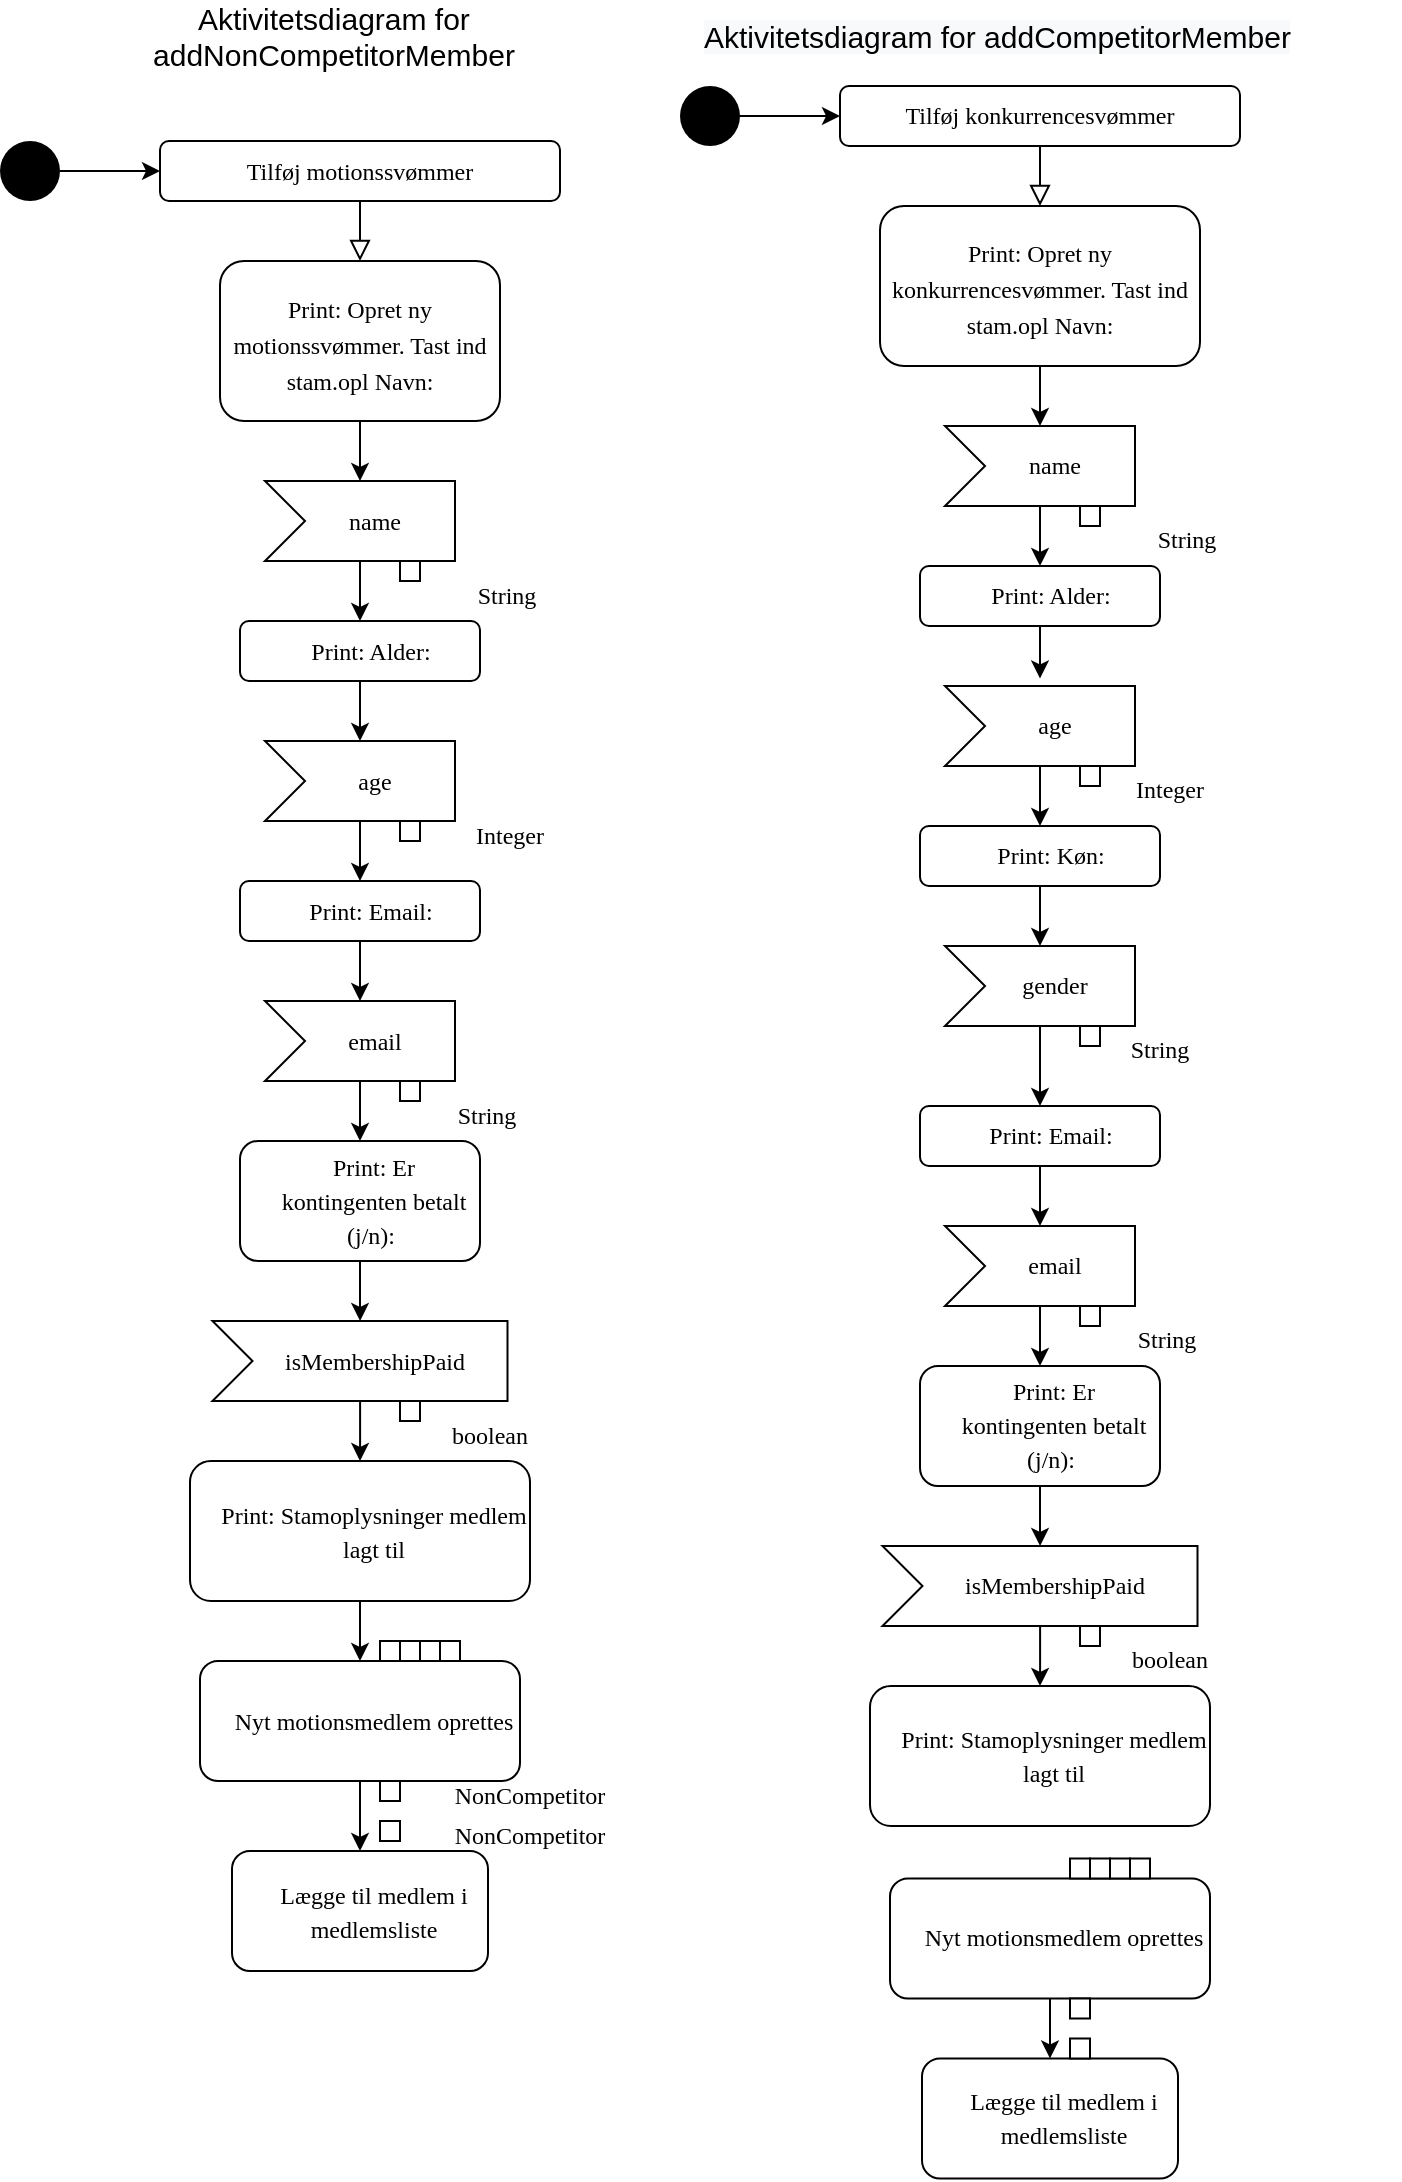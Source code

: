 <mxfile version="17.4.6" type="github">
  <diagram id="C5RBs43oDa-KdzZeNtuy" name="Page-1">
    <mxGraphModel dx="1081" dy="659" grid="1" gridSize="10" guides="1" tooltips="1" connect="1" arrows="1" fold="1" page="1" pageScale="1" pageWidth="827" pageHeight="1169" math="0" shadow="0">
      <root>
        <mxCell id="WIyWlLk6GJQsqaUBKTNV-0" />
        <mxCell id="WIyWlLk6GJQsqaUBKTNV-1" parent="WIyWlLk6GJQsqaUBKTNV-0" />
        <mxCell id="WIyWlLk6GJQsqaUBKTNV-2" value="" style="rounded=0;html=1;jettySize=auto;orthogonalLoop=1;fontSize=11;endArrow=block;endFill=0;endSize=8;strokeWidth=1;shadow=0;labelBackgroundColor=none;edgeStyle=orthogonalEdgeStyle;fontFamily=Lucida Console;" parent="WIyWlLk6GJQsqaUBKTNV-1" source="WIyWlLk6GJQsqaUBKTNV-3" edge="1">
          <mxGeometry relative="1" as="geometry">
            <mxPoint x="200" y="147.5" as="targetPoint" />
          </mxGeometry>
        </mxCell>
        <mxCell id="WIyWlLk6GJQsqaUBKTNV-3" value="&lt;div style=&quot;background-color: rgb(255, 255, 255);&quot;&gt;Tilføj motionssvømmer&lt;/div&gt;" style="rounded=1;whiteSpace=wrap;html=1;fontSize=12;glass=0;strokeWidth=1;shadow=0;fontFamily=Lucida Console;" parent="WIyWlLk6GJQsqaUBKTNV-1" vertex="1">
          <mxGeometry x="100" y="87.5" width="200" height="30" as="geometry" />
        </mxCell>
        <mxCell id="IRePbEhJJhgFrzdcHoTZ-1" value="" style="edgeStyle=orthogonalEdgeStyle;rounded=0;orthogonalLoop=1;jettySize=auto;html=1;fontFamily=Lucida Console;" edge="1" parent="WIyWlLk6GJQsqaUBKTNV-1" source="IRePbEhJJhgFrzdcHoTZ-0" target="WIyWlLk6GJQsqaUBKTNV-3">
          <mxGeometry relative="1" as="geometry" />
        </mxCell>
        <mxCell id="IRePbEhJJhgFrzdcHoTZ-0" value="" style="ellipse;fillColor=#000000;strokeColor=none;fontFamily=Lucida Console;" vertex="1" parent="WIyWlLk6GJQsqaUBKTNV-1">
          <mxGeometry x="20" y="87.5" width="30" height="30" as="geometry" />
        </mxCell>
        <mxCell id="IRePbEhJJhgFrzdcHoTZ-2" value="&lt;font style=&quot;font-size: 15px&quot; face=&quot;Helvetica&quot;&gt;Aktivitetsdiagram for addNonCompetitorMember&lt;/font&gt;" style="text;html=1;strokeColor=none;fillColor=none;align=center;verticalAlign=middle;whiteSpace=wrap;rounded=0;fontFamily=Lucida Console;" vertex="1" parent="WIyWlLk6GJQsqaUBKTNV-1">
          <mxGeometry x="34" y="20" width="306" height="30" as="geometry" />
        </mxCell>
        <mxCell id="IRePbEhJJhgFrzdcHoTZ-5" value="" style="edgeStyle=orthogonalEdgeStyle;rounded=0;orthogonalLoop=1;jettySize=auto;html=1;fontSize=15;fontFamily=Lucida Console;" edge="1" parent="WIyWlLk6GJQsqaUBKTNV-1" source="IRePbEhJJhgFrzdcHoTZ-3" target="IRePbEhJJhgFrzdcHoTZ-4">
          <mxGeometry relative="1" as="geometry" />
        </mxCell>
        <mxCell id="IRePbEhJJhgFrzdcHoTZ-3" value="&lt;font style=&quot;font-size: 12px&quot;&gt;Print: Opret ny motionssvømmer. Tast ind stam.opl Navn:&lt;/font&gt;" style="rounded=1;whiteSpace=wrap;html=1;fontSize=15;fontFamily=Lucida Console;" vertex="1" parent="WIyWlLk6GJQsqaUBKTNV-1">
          <mxGeometry x="130" y="147.5" width="140" height="80" as="geometry" />
        </mxCell>
        <mxCell id="IRePbEhJJhgFrzdcHoTZ-7" value="" style="edgeStyle=orthogonalEdgeStyle;rounded=0;orthogonalLoop=1;jettySize=auto;html=1;fontSize=15;fontFamily=Lucida Console;" edge="1" parent="WIyWlLk6GJQsqaUBKTNV-1" source="IRePbEhJJhgFrzdcHoTZ-4" target="IRePbEhJJhgFrzdcHoTZ-6">
          <mxGeometry relative="1" as="geometry" />
        </mxCell>
        <mxCell id="IRePbEhJJhgFrzdcHoTZ-4" value="&lt;div style=&quot;font-size: 12px; background-color: rgb(255, 255, 255);&quot;&gt;name&lt;/div&gt;" style="html=1;shape=mxgraph.infographic.ribbonSimple;notch1=20;notch2=0;align=center;verticalAlign=middle;fontSize=14;fontStyle=0;fillColor=#FFFFFF;flipH=0;spacingRight=0;spacingLeft=14;shadow=0;fontFamily=Lucida Console;" vertex="1" parent="WIyWlLk6GJQsqaUBKTNV-1">
          <mxGeometry x="152.5" y="257.5" width="95" height="40" as="geometry" />
        </mxCell>
        <mxCell id="IRePbEhJJhgFrzdcHoTZ-11" value="" style="edgeStyle=orthogonalEdgeStyle;rounded=0;orthogonalLoop=1;jettySize=auto;html=1;fontSize=15;fontFamily=Lucida Console;" edge="1" parent="WIyWlLk6GJQsqaUBKTNV-1" source="IRePbEhJJhgFrzdcHoTZ-6" target="IRePbEhJJhgFrzdcHoTZ-10">
          <mxGeometry relative="1" as="geometry" />
        </mxCell>
        <mxCell id="IRePbEhJJhgFrzdcHoTZ-6" value="&lt;font style=&quot;font-size: 12px&quot;&gt;Print: Alder:&amp;nbsp;&lt;/font&gt;" style="rounded=1;whiteSpace=wrap;html=1;fontSize=14;fillColor=#FFFFFF;fontStyle=0;spacingRight=0;spacingLeft=14;shadow=0;fontFamily=Lucida Console;" vertex="1" parent="WIyWlLk6GJQsqaUBKTNV-1">
          <mxGeometry x="140" y="327.5" width="120" height="30" as="geometry" />
        </mxCell>
        <mxCell id="IRePbEhJJhgFrzdcHoTZ-8" value="" style="rounded=0;whiteSpace=wrap;html=1;fontSize=15;fontFamily=Lucida Console;" vertex="1" parent="WIyWlLk6GJQsqaUBKTNV-1">
          <mxGeometry x="220" y="297.5" width="10" height="10" as="geometry" />
        </mxCell>
        <mxCell id="IRePbEhJJhgFrzdcHoTZ-9" value="&lt;font style=&quot;font-size: 12px&quot;&gt;String&amp;nbsp;&lt;/font&gt;" style="text;html=1;strokeColor=none;fillColor=none;align=center;verticalAlign=middle;whiteSpace=wrap;rounded=0;fontSize=15;fontFamily=Lucida Console;" vertex="1" parent="WIyWlLk6GJQsqaUBKTNV-1">
          <mxGeometry x="240" y="297.5" width="70" height="30" as="geometry" />
        </mxCell>
        <mxCell id="IRePbEhJJhgFrzdcHoTZ-13" value="" style="edgeStyle=orthogonalEdgeStyle;rounded=0;orthogonalLoop=1;jettySize=auto;html=1;fontSize=15;fontFamily=Lucida Console;" edge="1" parent="WIyWlLk6GJQsqaUBKTNV-1" source="IRePbEhJJhgFrzdcHoTZ-10" target="IRePbEhJJhgFrzdcHoTZ-12">
          <mxGeometry relative="1" as="geometry" />
        </mxCell>
        <mxCell id="IRePbEhJJhgFrzdcHoTZ-10" value="&lt;div style=&quot;font-size: 12px; background-color: rgb(255, 255, 255);&quot;&gt;age&lt;/div&gt;" style="html=1;shape=mxgraph.infographic.ribbonSimple;notch1=20;notch2=0;align=center;verticalAlign=middle;fontSize=14;fontStyle=0;fillColor=#FFFFFF;flipH=0;spacingRight=0;spacingLeft=14;shadow=0;fontFamily=Lucida Console;" vertex="1" parent="WIyWlLk6GJQsqaUBKTNV-1">
          <mxGeometry x="152.5" y="387.5" width="95" height="40" as="geometry" />
        </mxCell>
        <mxCell id="IRePbEhJJhgFrzdcHoTZ-20" value="" style="edgeStyle=orthogonalEdgeStyle;rounded=0;orthogonalLoop=1;jettySize=auto;html=1;fontSize=15;fontFamily=Lucida Console;" edge="1" parent="WIyWlLk6GJQsqaUBKTNV-1" source="IRePbEhJJhgFrzdcHoTZ-12" target="IRePbEhJJhgFrzdcHoTZ-14">
          <mxGeometry relative="1" as="geometry" />
        </mxCell>
        <mxCell id="IRePbEhJJhgFrzdcHoTZ-12" value="&lt;font style=&quot;font-size: 12px&quot;&gt;Print: Email:&amp;nbsp;&lt;/font&gt;" style="rounded=1;whiteSpace=wrap;html=1;fontSize=14;fillColor=#FFFFFF;fontStyle=0;spacingRight=0;spacingLeft=14;shadow=0;fontFamily=Lucida Console;" vertex="1" parent="WIyWlLk6GJQsqaUBKTNV-1">
          <mxGeometry x="140" y="457.5" width="120" height="30" as="geometry" />
        </mxCell>
        <mxCell id="IRePbEhJJhgFrzdcHoTZ-25" value="" style="edgeStyle=orthogonalEdgeStyle;rounded=0;orthogonalLoop=1;jettySize=auto;html=1;fontSize=15;fontFamily=Lucida Console;" edge="1" parent="WIyWlLk6GJQsqaUBKTNV-1" source="IRePbEhJJhgFrzdcHoTZ-14" target="IRePbEhJJhgFrzdcHoTZ-24">
          <mxGeometry relative="1" as="geometry" />
        </mxCell>
        <mxCell id="IRePbEhJJhgFrzdcHoTZ-14" value="&lt;div style=&quot;font-size: 12px; background-color: rgb(255, 255, 255);&quot;&gt;email&lt;/div&gt;" style="html=1;shape=mxgraph.infographic.ribbonSimple;notch1=20;notch2=0;align=center;verticalAlign=middle;fontSize=14;fontStyle=0;fillColor=#FFFFFF;flipH=0;spacingRight=0;spacingLeft=14;shadow=0;fontFamily=Lucida Console;" vertex="1" parent="WIyWlLk6GJQsqaUBKTNV-1">
          <mxGeometry x="152.5" y="517.5" width="95" height="40" as="geometry" />
        </mxCell>
        <mxCell id="IRePbEhJJhgFrzdcHoTZ-15" value="" style="rounded=0;whiteSpace=wrap;html=1;fontSize=15;fontFamily=Lucida Console;" vertex="1" parent="WIyWlLk6GJQsqaUBKTNV-1">
          <mxGeometry x="220" y="427.5" width="10" height="10" as="geometry" />
        </mxCell>
        <mxCell id="IRePbEhJJhgFrzdcHoTZ-16" value="" style="rounded=0;whiteSpace=wrap;html=1;fontSize=15;fontFamily=Lucida Console;" vertex="1" parent="WIyWlLk6GJQsqaUBKTNV-1">
          <mxGeometry x="220" y="557.5" width="10" height="10" as="geometry" />
        </mxCell>
        <mxCell id="IRePbEhJJhgFrzdcHoTZ-22" value="&lt;font style=&quot;font-size: 12px&quot;&gt;Integer&lt;/font&gt;" style="text;html=1;strokeColor=none;fillColor=none;align=center;verticalAlign=middle;whiteSpace=wrap;rounded=0;fontSize=15;fontFamily=Lucida Console;" vertex="1" parent="WIyWlLk6GJQsqaUBKTNV-1">
          <mxGeometry x="240" y="417.5" width="70" height="30" as="geometry" />
        </mxCell>
        <mxCell id="IRePbEhJJhgFrzdcHoTZ-23" value="&lt;font style=&quot;font-size: 12px&quot;&gt;String&amp;nbsp;&lt;/font&gt;" style="text;html=1;strokeColor=none;fillColor=none;align=center;verticalAlign=middle;whiteSpace=wrap;rounded=0;fontSize=15;fontFamily=Lucida Console;" vertex="1" parent="WIyWlLk6GJQsqaUBKTNV-1">
          <mxGeometry x="230" y="557.5" width="70" height="30" as="geometry" />
        </mxCell>
        <mxCell id="IRePbEhJJhgFrzdcHoTZ-27" value="" style="edgeStyle=orthogonalEdgeStyle;rounded=0;orthogonalLoop=1;jettySize=auto;html=1;fontSize=15;fontFamily=Lucida Console;" edge="1" parent="WIyWlLk6GJQsqaUBKTNV-1" source="IRePbEhJJhgFrzdcHoTZ-24" target="IRePbEhJJhgFrzdcHoTZ-26">
          <mxGeometry relative="1" as="geometry" />
        </mxCell>
        <mxCell id="IRePbEhJJhgFrzdcHoTZ-24" value="&lt;font style=&quot;font-size: 12px&quot;&gt;Print: Er kontingenten betalt (j/n):&amp;nbsp;&lt;/font&gt;" style="rounded=1;whiteSpace=wrap;html=1;fontSize=14;fillColor=#FFFFFF;fontStyle=0;spacingRight=0;spacingLeft=14;shadow=0;fontFamily=Lucida Console;" vertex="1" parent="WIyWlLk6GJQsqaUBKTNV-1">
          <mxGeometry x="140" y="587.5" width="120" height="60" as="geometry" />
        </mxCell>
        <mxCell id="IRePbEhJJhgFrzdcHoTZ-32" value="" style="edgeStyle=orthogonalEdgeStyle;rounded=0;orthogonalLoop=1;jettySize=auto;html=1;fontFamily=Helvetica;fontSize=12;" edge="1" parent="WIyWlLk6GJQsqaUBKTNV-1" source="IRePbEhJJhgFrzdcHoTZ-26" target="IRePbEhJJhgFrzdcHoTZ-31">
          <mxGeometry relative="1" as="geometry" />
        </mxCell>
        <mxCell id="IRePbEhJJhgFrzdcHoTZ-26" value="&lt;div style=&quot;font-size: 12px ; background-color: rgb(255 , 255 , 255)&quot;&gt;isMembershipPaid&lt;br&gt;&lt;/div&gt;" style="html=1;shape=mxgraph.infographic.ribbonSimple;notch1=20;notch2=0;align=center;verticalAlign=middle;fontSize=14;fontStyle=0;fillColor=#FFFFFF;flipH=0;spacingRight=0;spacingLeft=14;shadow=0;fontFamily=Lucida Console;" vertex="1" parent="WIyWlLk6GJQsqaUBKTNV-1">
          <mxGeometry x="126.25" y="677.5" width="147.5" height="40" as="geometry" />
        </mxCell>
        <mxCell id="IRePbEhJJhgFrzdcHoTZ-29" value="" style="rounded=0;whiteSpace=wrap;html=1;fontSize=15;fontFamily=Lucida Console;" vertex="1" parent="WIyWlLk6GJQsqaUBKTNV-1">
          <mxGeometry x="220" y="717.5" width="10" height="10" as="geometry" />
        </mxCell>
        <mxCell id="IRePbEhJJhgFrzdcHoTZ-30" value="&lt;font style=&quot;font-size: 12px&quot;&gt;boolean&lt;/font&gt;" style="text;html=1;strokeColor=none;fillColor=none;align=center;verticalAlign=middle;whiteSpace=wrap;rounded=0;fontSize=15;fontFamily=Lucida Console;" vertex="1" parent="WIyWlLk6GJQsqaUBKTNV-1">
          <mxGeometry x="230" y="717.5" width="70" height="30" as="geometry" />
        </mxCell>
        <mxCell id="IRePbEhJJhgFrzdcHoTZ-78" value="" style="edgeStyle=orthogonalEdgeStyle;rounded=0;orthogonalLoop=1;jettySize=auto;html=1;fontFamily=Helvetica;fontSize=12;" edge="1" parent="WIyWlLk6GJQsqaUBKTNV-1" source="IRePbEhJJhgFrzdcHoTZ-31" target="IRePbEhJJhgFrzdcHoTZ-77">
          <mxGeometry relative="1" as="geometry" />
        </mxCell>
        <mxCell id="IRePbEhJJhgFrzdcHoTZ-31" value="&lt;font style=&quot;font-size: 12px&quot;&gt;Print: Stamoplysninger medlem lagt til&lt;/font&gt;" style="rounded=1;whiteSpace=wrap;html=1;fontSize=14;fontFamily=Lucida Console;fillColor=#FFFFFF;fontStyle=0;spacingRight=0;spacingLeft=14;shadow=0;" vertex="1" parent="WIyWlLk6GJQsqaUBKTNV-1">
          <mxGeometry x="115" y="747.5" width="170" height="70" as="geometry" />
        </mxCell>
        <mxCell id="IRePbEhJJhgFrzdcHoTZ-34" value="&lt;span style=&quot;color: rgb(0 , 0 , 0) ; font-family: &amp;#34;helvetica&amp;#34; ; font-size: 15px ; font-style: normal ; font-weight: 400 ; letter-spacing: normal ; text-align: center ; text-indent: 0px ; text-transform: none ; word-spacing: 0px ; background-color: rgb(248 , 249 , 250) ; display: inline ; float: none&quot;&gt;Aktivitetsdiagram for addCompetitorMember&lt;/span&gt;" style="text;whiteSpace=wrap;html=1;fontSize=12;fontFamily=Helvetica;" vertex="1" parent="WIyWlLk6GJQsqaUBKTNV-1">
          <mxGeometry x="370" y="20" width="350" height="30" as="geometry" />
        </mxCell>
        <mxCell id="IRePbEhJJhgFrzdcHoTZ-35" value="" style="rounded=0;html=1;jettySize=auto;orthogonalLoop=1;fontSize=11;endArrow=block;endFill=0;endSize=8;strokeWidth=1;shadow=0;labelBackgroundColor=none;edgeStyle=orthogonalEdgeStyle;fontFamily=Lucida Console;" edge="1" parent="WIyWlLk6GJQsqaUBKTNV-1" source="IRePbEhJJhgFrzdcHoTZ-36">
          <mxGeometry relative="1" as="geometry">
            <mxPoint x="540" y="120" as="targetPoint" />
          </mxGeometry>
        </mxCell>
        <mxCell id="IRePbEhJJhgFrzdcHoTZ-36" value="&lt;div style=&quot;background-color: rgb(255 , 255 , 255)&quot;&gt;Tilføj konkurrencesvømmer&lt;/div&gt;" style="rounded=1;whiteSpace=wrap;html=1;fontSize=12;glass=0;strokeWidth=1;shadow=0;fontFamily=Lucida Console;" vertex="1" parent="WIyWlLk6GJQsqaUBKTNV-1">
          <mxGeometry x="440" y="60" width="200" height="30" as="geometry" />
        </mxCell>
        <mxCell id="IRePbEhJJhgFrzdcHoTZ-37" value="" style="edgeStyle=orthogonalEdgeStyle;rounded=0;orthogonalLoop=1;jettySize=auto;html=1;fontFamily=Lucida Console;" edge="1" parent="WIyWlLk6GJQsqaUBKTNV-1" source="IRePbEhJJhgFrzdcHoTZ-38" target="IRePbEhJJhgFrzdcHoTZ-36">
          <mxGeometry relative="1" as="geometry" />
        </mxCell>
        <mxCell id="IRePbEhJJhgFrzdcHoTZ-38" value="" style="ellipse;fillColor=#000000;strokeColor=none;fontFamily=Lucida Console;" vertex="1" parent="WIyWlLk6GJQsqaUBKTNV-1">
          <mxGeometry x="360" y="60" width="30" height="30" as="geometry" />
        </mxCell>
        <mxCell id="IRePbEhJJhgFrzdcHoTZ-39" value="" style="edgeStyle=orthogonalEdgeStyle;rounded=0;orthogonalLoop=1;jettySize=auto;html=1;fontSize=15;fontFamily=Lucida Console;" edge="1" parent="WIyWlLk6GJQsqaUBKTNV-1" source="IRePbEhJJhgFrzdcHoTZ-40" target="IRePbEhJJhgFrzdcHoTZ-42">
          <mxGeometry relative="1" as="geometry" />
        </mxCell>
        <mxCell id="IRePbEhJJhgFrzdcHoTZ-40" value="&lt;font style=&quot;font-size: 12px&quot;&gt;Print: Opret ny konkurrencesvømmer. Tast ind stam.opl Navn:&lt;/font&gt;" style="rounded=1;whiteSpace=wrap;html=1;fontSize=15;fontFamily=Lucida Console;" vertex="1" parent="WIyWlLk6GJQsqaUBKTNV-1">
          <mxGeometry x="460" y="120" width="160" height="80" as="geometry" />
        </mxCell>
        <mxCell id="IRePbEhJJhgFrzdcHoTZ-41" value="" style="edgeStyle=orthogonalEdgeStyle;rounded=0;orthogonalLoop=1;jettySize=auto;html=1;fontSize=15;fontFamily=Lucida Console;" edge="1" parent="WIyWlLk6GJQsqaUBKTNV-1" source="IRePbEhJJhgFrzdcHoTZ-42" target="IRePbEhJJhgFrzdcHoTZ-44">
          <mxGeometry relative="1" as="geometry" />
        </mxCell>
        <mxCell id="IRePbEhJJhgFrzdcHoTZ-42" value="&lt;div style=&quot;font-size: 12px; background-color: rgb(255, 255, 255);&quot;&gt;name&lt;/div&gt;" style="html=1;shape=mxgraph.infographic.ribbonSimple;notch1=20;notch2=0;align=center;verticalAlign=middle;fontSize=14;fontStyle=0;fillColor=#FFFFFF;flipH=0;spacingRight=0;spacingLeft=14;shadow=0;fontFamily=Lucida Console;" vertex="1" parent="WIyWlLk6GJQsqaUBKTNV-1">
          <mxGeometry x="492.5" y="230" width="95" height="40" as="geometry" />
        </mxCell>
        <mxCell id="IRePbEhJJhgFrzdcHoTZ-100" value="" style="edgeStyle=orthogonalEdgeStyle;rounded=0;orthogonalLoop=1;jettySize=auto;html=1;fontFamily=Helvetica;fontSize=12;" edge="1" parent="WIyWlLk6GJQsqaUBKTNV-1" source="IRePbEhJJhgFrzdcHoTZ-44">
          <mxGeometry relative="1" as="geometry">
            <mxPoint x="540" y="356.25" as="targetPoint" />
            <Array as="points">
              <mxPoint x="540" y="336.25" />
              <mxPoint x="540" y="336.25" />
            </Array>
          </mxGeometry>
        </mxCell>
        <mxCell id="IRePbEhJJhgFrzdcHoTZ-44" value="&lt;font style=&quot;font-size: 12px&quot;&gt;Print: Alder:&amp;nbsp;&lt;/font&gt;" style="rounded=1;whiteSpace=wrap;html=1;fontSize=14;fillColor=#FFFFFF;fontStyle=0;spacingRight=0;spacingLeft=14;shadow=0;fontFamily=Lucida Console;" vertex="1" parent="WIyWlLk6GJQsqaUBKTNV-1">
          <mxGeometry x="480" y="300" width="120" height="30" as="geometry" />
        </mxCell>
        <mxCell id="IRePbEhJJhgFrzdcHoTZ-45" value="" style="rounded=0;whiteSpace=wrap;html=1;fontSize=15;fontFamily=Lucida Console;" vertex="1" parent="WIyWlLk6GJQsqaUBKTNV-1">
          <mxGeometry x="560" y="270" width="10" height="10" as="geometry" />
        </mxCell>
        <mxCell id="IRePbEhJJhgFrzdcHoTZ-46" value="&lt;font style=&quot;font-size: 12px&quot;&gt;String&amp;nbsp;&lt;/font&gt;" style="text;html=1;strokeColor=none;fillColor=none;align=center;verticalAlign=middle;whiteSpace=wrap;rounded=0;fontSize=15;fontFamily=Lucida Console;" vertex="1" parent="WIyWlLk6GJQsqaUBKTNV-1">
          <mxGeometry x="580" y="270" width="70" height="30" as="geometry" />
        </mxCell>
        <mxCell id="IRePbEhJJhgFrzdcHoTZ-66" value="" style="edgeStyle=orthogonalEdgeStyle;rounded=0;orthogonalLoop=1;jettySize=auto;html=1;fontFamily=Helvetica;fontSize=12;" edge="1" parent="WIyWlLk6GJQsqaUBKTNV-1" source="IRePbEhJJhgFrzdcHoTZ-48" target="IRePbEhJJhgFrzdcHoTZ-65">
          <mxGeometry relative="1" as="geometry" />
        </mxCell>
        <mxCell id="IRePbEhJJhgFrzdcHoTZ-48" value="&lt;div style=&quot;font-size: 12px; background-color: rgb(255, 255, 255);&quot;&gt;age&lt;/div&gt;" style="html=1;shape=mxgraph.infographic.ribbonSimple;notch1=20;notch2=0;align=center;verticalAlign=middle;fontSize=14;fontStyle=0;fillColor=#FFFFFF;flipH=0;spacingRight=0;spacingLeft=14;shadow=0;fontFamily=Lucida Console;" vertex="1" parent="WIyWlLk6GJQsqaUBKTNV-1">
          <mxGeometry x="492.5" y="360" width="95" height="40" as="geometry" />
        </mxCell>
        <mxCell id="IRePbEhJJhgFrzdcHoTZ-49" value="" style="edgeStyle=orthogonalEdgeStyle;rounded=0;orthogonalLoop=1;jettySize=auto;html=1;fontSize=15;fontFamily=Lucida Console;" edge="1" parent="WIyWlLk6GJQsqaUBKTNV-1" source="IRePbEhJJhgFrzdcHoTZ-50" target="IRePbEhJJhgFrzdcHoTZ-52">
          <mxGeometry relative="1" as="geometry" />
        </mxCell>
        <mxCell id="IRePbEhJJhgFrzdcHoTZ-50" value="&lt;font style=&quot;font-size: 12px&quot;&gt;Print: Email:&amp;nbsp;&lt;/font&gt;" style="rounded=1;whiteSpace=wrap;html=1;fontSize=14;fillColor=#FFFFFF;fontStyle=0;spacingRight=0;spacingLeft=14;shadow=0;fontFamily=Lucida Console;" vertex="1" parent="WIyWlLk6GJQsqaUBKTNV-1">
          <mxGeometry x="480" y="570" width="120" height="30" as="geometry" />
        </mxCell>
        <mxCell id="IRePbEhJJhgFrzdcHoTZ-51" value="" style="edgeStyle=orthogonalEdgeStyle;rounded=0;orthogonalLoop=1;jettySize=auto;html=1;fontSize=15;fontFamily=Lucida Console;" edge="1" parent="WIyWlLk6GJQsqaUBKTNV-1" source="IRePbEhJJhgFrzdcHoTZ-52" target="IRePbEhJJhgFrzdcHoTZ-58">
          <mxGeometry relative="1" as="geometry" />
        </mxCell>
        <mxCell id="IRePbEhJJhgFrzdcHoTZ-52" value="&lt;div style=&quot;font-size: 12px; background-color: rgb(255, 255, 255);&quot;&gt;email&lt;/div&gt;" style="html=1;shape=mxgraph.infographic.ribbonSimple;notch1=20;notch2=0;align=center;verticalAlign=middle;fontSize=14;fontStyle=0;fillColor=#FFFFFF;flipH=0;spacingRight=0;spacingLeft=14;shadow=0;fontFamily=Lucida Console;" vertex="1" parent="WIyWlLk6GJQsqaUBKTNV-1">
          <mxGeometry x="492.5" y="630" width="95" height="40" as="geometry" />
        </mxCell>
        <mxCell id="IRePbEhJJhgFrzdcHoTZ-53" value="" style="rounded=0;whiteSpace=wrap;html=1;fontSize=15;fontFamily=Lucida Console;" vertex="1" parent="WIyWlLk6GJQsqaUBKTNV-1">
          <mxGeometry x="560" y="400" width="10" height="10" as="geometry" />
        </mxCell>
        <mxCell id="IRePbEhJJhgFrzdcHoTZ-54" value="" style="rounded=0;whiteSpace=wrap;html=1;fontSize=15;fontFamily=Lucida Console;" vertex="1" parent="WIyWlLk6GJQsqaUBKTNV-1">
          <mxGeometry x="560" y="670" width="10" height="10" as="geometry" />
        </mxCell>
        <mxCell id="IRePbEhJJhgFrzdcHoTZ-55" value="&lt;font style=&quot;font-size: 12px&quot;&gt;Integer&lt;/font&gt;" style="text;html=1;strokeColor=none;fillColor=none;align=center;verticalAlign=middle;whiteSpace=wrap;rounded=0;fontSize=15;fontFamily=Lucida Console;" vertex="1" parent="WIyWlLk6GJQsqaUBKTNV-1">
          <mxGeometry x="570" y="395" width="70" height="30" as="geometry" />
        </mxCell>
        <mxCell id="IRePbEhJJhgFrzdcHoTZ-56" value="&lt;font style=&quot;font-size: 12px&quot;&gt;String&amp;nbsp;&lt;/font&gt;" style="text;html=1;strokeColor=none;fillColor=none;align=center;verticalAlign=middle;whiteSpace=wrap;rounded=0;fontSize=15;fontFamily=Lucida Console;" vertex="1" parent="WIyWlLk6GJQsqaUBKTNV-1">
          <mxGeometry x="570" y="670" width="70" height="30" as="geometry" />
        </mxCell>
        <mxCell id="IRePbEhJJhgFrzdcHoTZ-57" value="" style="edgeStyle=orthogonalEdgeStyle;rounded=0;orthogonalLoop=1;jettySize=auto;html=1;fontSize=15;fontFamily=Lucida Console;" edge="1" parent="WIyWlLk6GJQsqaUBKTNV-1" source="IRePbEhJJhgFrzdcHoTZ-58" target="IRePbEhJJhgFrzdcHoTZ-60">
          <mxGeometry relative="1" as="geometry" />
        </mxCell>
        <mxCell id="IRePbEhJJhgFrzdcHoTZ-58" value="&lt;font style=&quot;font-size: 12px&quot;&gt;Print: Er kontingenten betalt (j/n):&amp;nbsp;&lt;/font&gt;" style="rounded=1;whiteSpace=wrap;html=1;fontSize=14;fillColor=#FFFFFF;fontStyle=0;spacingRight=0;spacingLeft=14;shadow=0;fontFamily=Lucida Console;" vertex="1" parent="WIyWlLk6GJQsqaUBKTNV-1">
          <mxGeometry x="480" y="700" width="120" height="60" as="geometry" />
        </mxCell>
        <mxCell id="IRePbEhJJhgFrzdcHoTZ-59" value="" style="edgeStyle=orthogonalEdgeStyle;rounded=0;orthogonalLoop=1;jettySize=auto;html=1;fontFamily=Helvetica;fontSize=12;" edge="1" parent="WIyWlLk6GJQsqaUBKTNV-1" source="IRePbEhJJhgFrzdcHoTZ-60" target="IRePbEhJJhgFrzdcHoTZ-63">
          <mxGeometry relative="1" as="geometry" />
        </mxCell>
        <mxCell id="IRePbEhJJhgFrzdcHoTZ-60" value="&lt;div style=&quot;font-size: 12px ; background-color: rgb(255 , 255 , 255)&quot;&gt;isMembershipPaid&lt;/div&gt;" style="html=1;shape=mxgraph.infographic.ribbonSimple;notch1=20;notch2=0;align=center;verticalAlign=middle;fontSize=14;fontStyle=0;fillColor=#FFFFFF;flipH=0;spacingRight=0;spacingLeft=14;shadow=0;fontFamily=Lucida Console;" vertex="1" parent="WIyWlLk6GJQsqaUBKTNV-1">
          <mxGeometry x="461.25" y="790" width="157.5" height="40" as="geometry" />
        </mxCell>
        <mxCell id="IRePbEhJJhgFrzdcHoTZ-61" value="" style="rounded=0;whiteSpace=wrap;html=1;fontSize=15;fontFamily=Lucida Console;" vertex="1" parent="WIyWlLk6GJQsqaUBKTNV-1">
          <mxGeometry x="560" y="830" width="10" height="10" as="geometry" />
        </mxCell>
        <mxCell id="IRePbEhJJhgFrzdcHoTZ-62" value="&lt;font style=&quot;font-size: 12px&quot;&gt;boolean&lt;/font&gt;" style="text;html=1;strokeColor=none;fillColor=none;align=center;verticalAlign=middle;whiteSpace=wrap;rounded=0;fontSize=15;fontFamily=Lucida Console;" vertex="1" parent="WIyWlLk6GJQsqaUBKTNV-1">
          <mxGeometry x="570" y="830" width="70" height="30" as="geometry" />
        </mxCell>
        <mxCell id="IRePbEhJJhgFrzdcHoTZ-63" value="&lt;font style=&quot;font-size: 12px&quot;&gt;Print: Stamoplysninger medlem lagt til&lt;/font&gt;" style="rounded=1;whiteSpace=wrap;html=1;fontSize=14;fontFamily=Lucida Console;fillColor=#FFFFFF;fontStyle=0;spacingRight=0;spacingLeft=14;shadow=0;" vertex="1" parent="WIyWlLk6GJQsqaUBKTNV-1">
          <mxGeometry x="455" y="860" width="170" height="70" as="geometry" />
        </mxCell>
        <mxCell id="IRePbEhJJhgFrzdcHoTZ-71" value="" style="edgeStyle=orthogonalEdgeStyle;rounded=0;orthogonalLoop=1;jettySize=auto;html=1;fontFamily=Helvetica;fontSize=12;" edge="1" parent="WIyWlLk6GJQsqaUBKTNV-1" source="IRePbEhJJhgFrzdcHoTZ-65" target="IRePbEhJJhgFrzdcHoTZ-67">
          <mxGeometry relative="1" as="geometry" />
        </mxCell>
        <mxCell id="IRePbEhJJhgFrzdcHoTZ-65" value="&lt;font style=&quot;font-size: 12px&quot;&gt;Print: Køn:&amp;nbsp;&lt;/font&gt;" style="rounded=1;whiteSpace=wrap;html=1;fontSize=14;fillColor=#FFFFFF;fontStyle=0;spacingRight=0;spacingLeft=14;shadow=0;fontFamily=Lucida Console;" vertex="1" parent="WIyWlLk6GJQsqaUBKTNV-1">
          <mxGeometry x="480" y="430" width="120" height="30" as="geometry" />
        </mxCell>
        <mxCell id="IRePbEhJJhgFrzdcHoTZ-75" value="" style="edgeStyle=orthogonalEdgeStyle;rounded=0;orthogonalLoop=1;jettySize=auto;html=1;fontFamily=Helvetica;fontSize=12;" edge="1" parent="WIyWlLk6GJQsqaUBKTNV-1" source="IRePbEhJJhgFrzdcHoTZ-67">
          <mxGeometry relative="1" as="geometry">
            <mxPoint x="540" y="570" as="targetPoint" />
          </mxGeometry>
        </mxCell>
        <mxCell id="IRePbEhJJhgFrzdcHoTZ-67" value="&lt;div style=&quot;font-size: 12px ; background-color: rgb(255 , 255 , 255)&quot;&gt;gender&lt;/div&gt;" style="html=1;shape=mxgraph.infographic.ribbonSimple;notch1=20;notch2=0;align=center;verticalAlign=middle;fontSize=14;fontStyle=0;fillColor=#FFFFFF;flipH=0;spacingRight=0;spacingLeft=14;shadow=0;fontFamily=Lucida Console;" vertex="1" parent="WIyWlLk6GJQsqaUBKTNV-1">
          <mxGeometry x="492.5" y="490" width="95" height="40" as="geometry" />
        </mxCell>
        <mxCell id="IRePbEhJJhgFrzdcHoTZ-69" value="" style="rounded=0;whiteSpace=wrap;html=1;fontSize=15;fontFamily=Lucida Console;" vertex="1" parent="WIyWlLk6GJQsqaUBKTNV-1">
          <mxGeometry x="560" y="530" width="10" height="10" as="geometry" />
        </mxCell>
        <mxCell id="IRePbEhJJhgFrzdcHoTZ-70" value="&lt;font style=&quot;font-size: 12px&quot;&gt;String&lt;/font&gt;" style="text;html=1;strokeColor=none;fillColor=none;align=center;verticalAlign=middle;whiteSpace=wrap;rounded=0;fontSize=15;fontFamily=Lucida Console;" vertex="1" parent="WIyWlLk6GJQsqaUBKTNV-1">
          <mxGeometry x="565" y="525.25" width="70" height="30" as="geometry" />
        </mxCell>
        <mxCell id="IRePbEhJJhgFrzdcHoTZ-84" value="" style="edgeStyle=orthogonalEdgeStyle;rounded=0;orthogonalLoop=1;jettySize=auto;html=1;fontFamily=Helvetica;fontSize=12;" edge="1" parent="WIyWlLk6GJQsqaUBKTNV-1" source="IRePbEhJJhgFrzdcHoTZ-77" target="IRePbEhJJhgFrzdcHoTZ-83">
          <mxGeometry relative="1" as="geometry" />
        </mxCell>
        <mxCell id="IRePbEhJJhgFrzdcHoTZ-77" value="&lt;font style=&quot;font-size: 12px&quot;&gt;Nyt motionsmedlem oprettes&lt;/font&gt;" style="rounded=1;whiteSpace=wrap;html=1;fontSize=14;fontFamily=Lucida Console;fillColor=#FFFFFF;fontStyle=0;spacingRight=0;spacingLeft=14;shadow=0;" vertex="1" parent="WIyWlLk6GJQsqaUBKTNV-1">
          <mxGeometry x="120" y="847.5" width="160" height="60" as="geometry" />
        </mxCell>
        <mxCell id="IRePbEhJJhgFrzdcHoTZ-79" value="" style="rounded=0;whiteSpace=wrap;html=1;fontSize=15;fontFamily=Lucida Console;" vertex="1" parent="WIyWlLk6GJQsqaUBKTNV-1">
          <mxGeometry x="210" y="837.5" width="10" height="10" as="geometry" />
        </mxCell>
        <mxCell id="IRePbEhJJhgFrzdcHoTZ-80" value="" style="rounded=0;whiteSpace=wrap;html=1;fontSize=15;fontFamily=Lucida Console;" vertex="1" parent="WIyWlLk6GJQsqaUBKTNV-1">
          <mxGeometry x="220" y="837.5" width="10" height="10" as="geometry" />
        </mxCell>
        <mxCell id="IRePbEhJJhgFrzdcHoTZ-81" value="" style="rounded=0;whiteSpace=wrap;html=1;fontSize=15;fontFamily=Lucida Console;" vertex="1" parent="WIyWlLk6GJQsqaUBKTNV-1">
          <mxGeometry x="230" y="837.5" width="10" height="10" as="geometry" />
        </mxCell>
        <mxCell id="IRePbEhJJhgFrzdcHoTZ-82" value="" style="rounded=0;whiteSpace=wrap;html=1;fontSize=15;fontFamily=Lucida Console;" vertex="1" parent="WIyWlLk6GJQsqaUBKTNV-1">
          <mxGeometry x="240" y="837.5" width="10" height="10" as="geometry" />
        </mxCell>
        <mxCell id="IRePbEhJJhgFrzdcHoTZ-83" value="&lt;font style=&quot;font-size: 12px&quot;&gt;Lægge til medlem i medlemsliste&lt;/font&gt;" style="rounded=1;whiteSpace=wrap;html=1;fontSize=14;fontFamily=Lucida Console;fillColor=#FFFFFF;fontStyle=0;spacingRight=0;spacingLeft=14;shadow=0;" vertex="1" parent="WIyWlLk6GJQsqaUBKTNV-1">
          <mxGeometry x="136" y="942.5" width="128" height="60" as="geometry" />
        </mxCell>
        <mxCell id="IRePbEhJJhgFrzdcHoTZ-86" value="" style="rounded=0;whiteSpace=wrap;html=1;fontSize=15;fontFamily=Lucida Console;" vertex="1" parent="WIyWlLk6GJQsqaUBKTNV-1">
          <mxGeometry x="210" y="907.5" width="10" height="10" as="geometry" />
        </mxCell>
        <mxCell id="IRePbEhJJhgFrzdcHoTZ-87" value="&lt;span style=&quot;font-size: 12px&quot;&gt;NonCompetitor&lt;/span&gt;" style="text;html=1;strokeColor=none;fillColor=none;align=center;verticalAlign=middle;whiteSpace=wrap;rounded=0;fontSize=15;fontFamily=Lucida Console;" vertex="1" parent="WIyWlLk6GJQsqaUBKTNV-1">
          <mxGeometry x="230" y="897.5" width="110" height="30" as="geometry" />
        </mxCell>
        <mxCell id="IRePbEhJJhgFrzdcHoTZ-88" value="" style="rounded=0;whiteSpace=wrap;html=1;fontSize=15;fontFamily=Lucida Console;" vertex="1" parent="WIyWlLk6GJQsqaUBKTNV-1">
          <mxGeometry x="210" y="927.5" width="10" height="10" as="geometry" />
        </mxCell>
        <mxCell id="IRePbEhJJhgFrzdcHoTZ-89" value="&lt;span style=&quot;font-size: 12px&quot;&gt;NonCompetitor&lt;/span&gt;" style="text;html=1;strokeColor=none;fillColor=none;align=center;verticalAlign=middle;whiteSpace=wrap;rounded=0;fontSize=15;fontFamily=Lucida Console;" vertex="1" parent="WIyWlLk6GJQsqaUBKTNV-1">
          <mxGeometry x="230" y="917.5" width="110" height="30" as="geometry" />
        </mxCell>
        <mxCell id="IRePbEhJJhgFrzdcHoTZ-101" value="" style="edgeStyle=orthogonalEdgeStyle;rounded=0;orthogonalLoop=1;jettySize=auto;html=1;fontFamily=Helvetica;fontSize=12;" edge="1" parent="WIyWlLk6GJQsqaUBKTNV-1" source="IRePbEhJJhgFrzdcHoTZ-92" target="IRePbEhJJhgFrzdcHoTZ-97">
          <mxGeometry relative="1" as="geometry" />
        </mxCell>
        <mxCell id="IRePbEhJJhgFrzdcHoTZ-92" value="&lt;font style=&quot;font-size: 12px&quot;&gt;Nyt motionsmedlem oprettes&lt;/font&gt;" style="rounded=1;whiteSpace=wrap;html=1;fontSize=14;fontFamily=Lucida Console;fillColor=#FFFFFF;fontStyle=0;spacingRight=0;spacingLeft=14;shadow=0;" vertex="1" parent="WIyWlLk6GJQsqaUBKTNV-1">
          <mxGeometry x="465" y="956.25" width="160" height="60" as="geometry" />
        </mxCell>
        <mxCell id="IRePbEhJJhgFrzdcHoTZ-93" value="" style="rounded=0;whiteSpace=wrap;html=1;fontSize=15;fontFamily=Lucida Console;" vertex="1" parent="WIyWlLk6GJQsqaUBKTNV-1">
          <mxGeometry x="555" y="946.25" width="10" height="10" as="geometry" />
        </mxCell>
        <mxCell id="IRePbEhJJhgFrzdcHoTZ-94" value="" style="rounded=0;whiteSpace=wrap;html=1;fontSize=15;fontFamily=Lucida Console;" vertex="1" parent="WIyWlLk6GJQsqaUBKTNV-1">
          <mxGeometry x="565" y="946.25" width="10" height="10" as="geometry" />
        </mxCell>
        <mxCell id="IRePbEhJJhgFrzdcHoTZ-95" value="" style="rounded=0;whiteSpace=wrap;html=1;fontSize=15;fontFamily=Lucida Console;" vertex="1" parent="WIyWlLk6GJQsqaUBKTNV-1">
          <mxGeometry x="575" y="946.25" width="10" height="10" as="geometry" />
        </mxCell>
        <mxCell id="IRePbEhJJhgFrzdcHoTZ-96" value="" style="rounded=0;whiteSpace=wrap;html=1;fontSize=15;fontFamily=Lucida Console;" vertex="1" parent="WIyWlLk6GJQsqaUBKTNV-1">
          <mxGeometry x="585" y="946.25" width="10" height="10" as="geometry" />
        </mxCell>
        <mxCell id="IRePbEhJJhgFrzdcHoTZ-97" value="&lt;font style=&quot;font-size: 12px&quot;&gt;Lægge til medlem i medlemsliste&lt;/font&gt;" style="rounded=1;whiteSpace=wrap;html=1;fontSize=14;fontFamily=Lucida Console;fillColor=#FFFFFF;fontStyle=0;spacingRight=0;spacingLeft=14;shadow=0;" vertex="1" parent="WIyWlLk6GJQsqaUBKTNV-1">
          <mxGeometry x="481" y="1046.25" width="128" height="60" as="geometry" />
        </mxCell>
        <mxCell id="IRePbEhJJhgFrzdcHoTZ-98" value="" style="rounded=0;whiteSpace=wrap;html=1;fontSize=15;fontFamily=Lucida Console;" vertex="1" parent="WIyWlLk6GJQsqaUBKTNV-1">
          <mxGeometry x="555" y="1016.25" width="10" height="10" as="geometry" />
        </mxCell>
        <mxCell id="IRePbEhJJhgFrzdcHoTZ-99" value="" style="rounded=0;whiteSpace=wrap;html=1;fontSize=15;fontFamily=Lucida Console;" vertex="1" parent="WIyWlLk6GJQsqaUBKTNV-1">
          <mxGeometry x="555" y="1036.25" width="10" height="10" as="geometry" />
        </mxCell>
      </root>
    </mxGraphModel>
  </diagram>
</mxfile>
